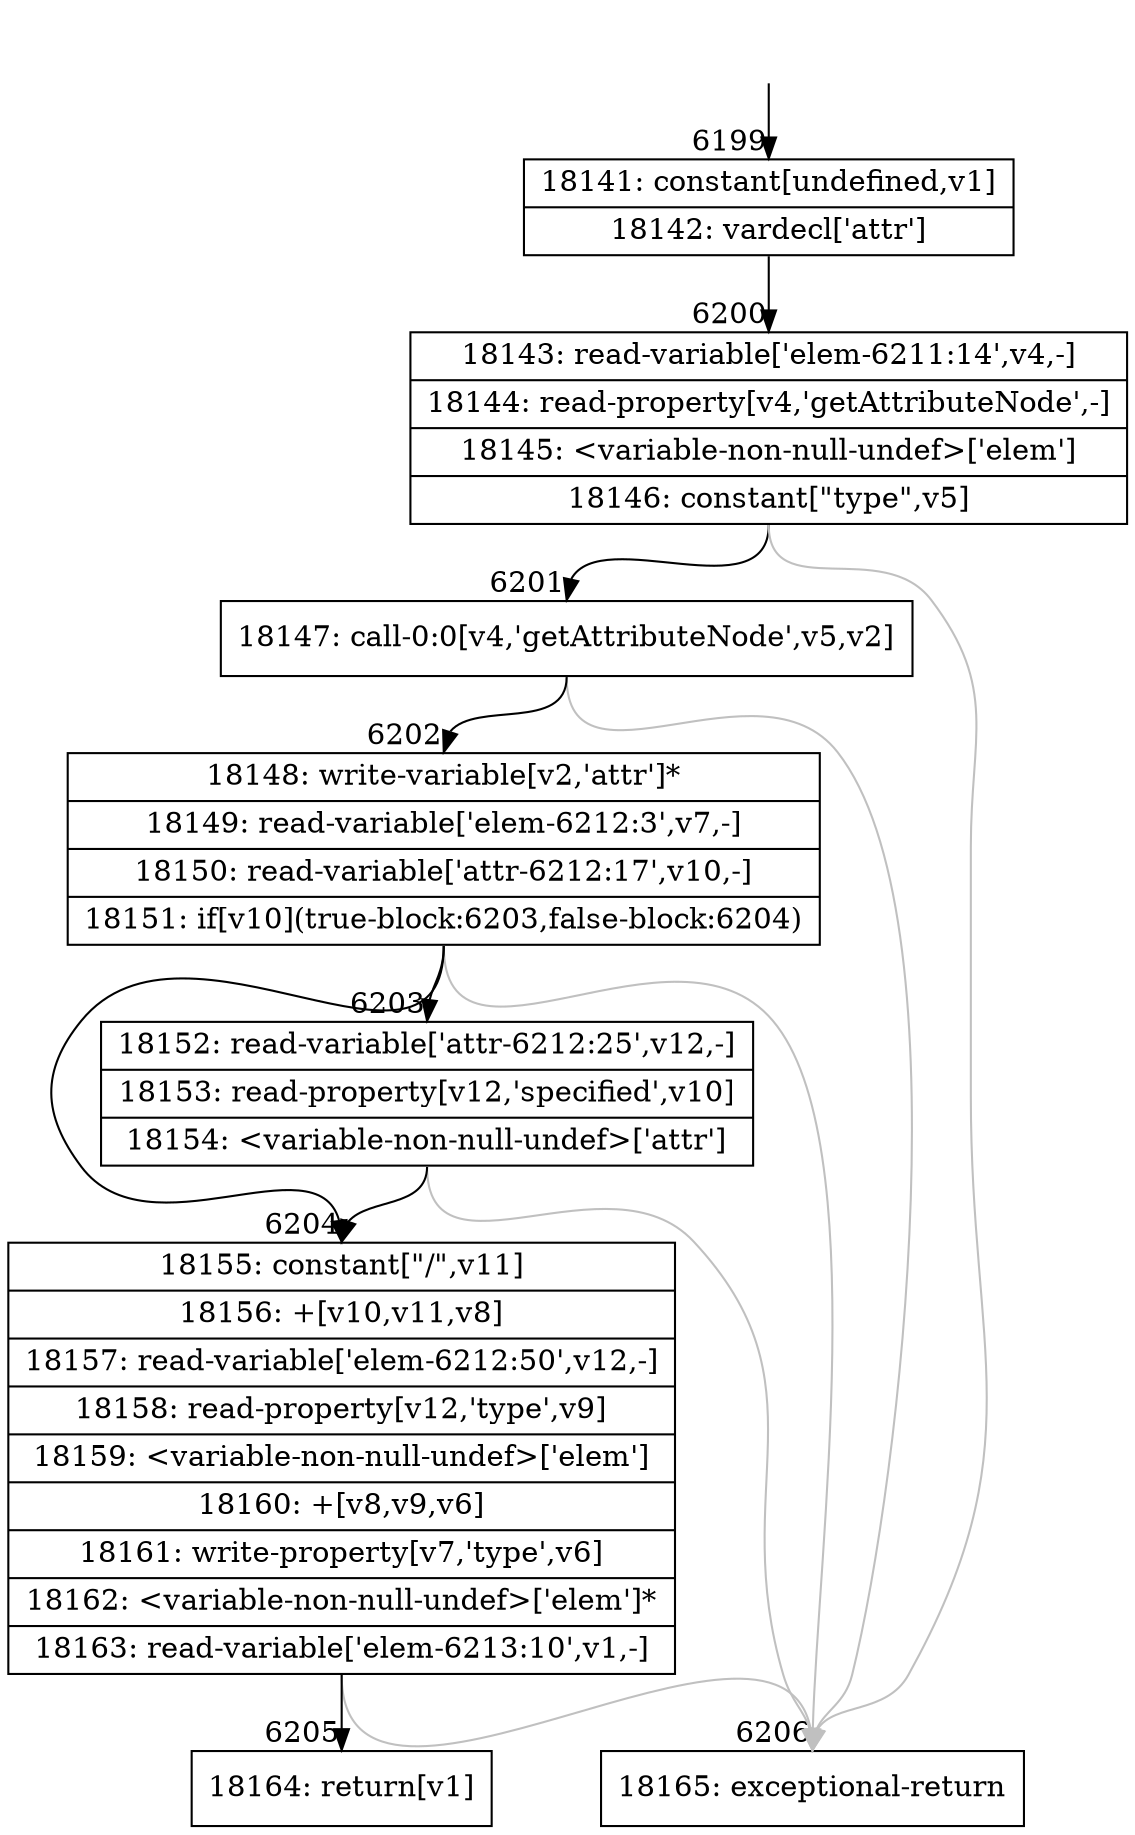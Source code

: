 digraph {
rankdir="TD"
BB_entry405[shape=none,label=""];
BB_entry405 -> BB6199 [tailport=s, headport=n, headlabel="    6199"]
BB6199 [shape=record label="{18141: constant[undefined,v1]|18142: vardecl['attr']}" ] 
BB6199 -> BB6200 [tailport=s, headport=n, headlabel="      6200"]
BB6200 [shape=record label="{18143: read-variable['elem-6211:14',v4,-]|18144: read-property[v4,'getAttributeNode',-]|18145: \<variable-non-null-undef\>['elem']|18146: constant[\"type\",v5]}" ] 
BB6200 -> BB6201 [tailport=s, headport=n, headlabel="      6201"]
BB6200 -> BB6206 [tailport=s, headport=n, color=gray, headlabel="      6206"]
BB6201 [shape=record label="{18147: call-0:0[v4,'getAttributeNode',v5,v2]}" ] 
BB6201 -> BB6202 [tailport=s, headport=n, headlabel="      6202"]
BB6201 -> BB6206 [tailport=s, headport=n, color=gray]
BB6202 [shape=record label="{18148: write-variable[v2,'attr']*|18149: read-variable['elem-6212:3',v7,-]|18150: read-variable['attr-6212:17',v10,-]|18151: if[v10](true-block:6203,false-block:6204)}" ] 
BB6202 -> BB6204 [tailport=s, headport=n, headlabel="      6204"]
BB6202 -> BB6203 [tailport=s, headport=n, headlabel="      6203"]
BB6202 -> BB6206 [tailport=s, headport=n, color=gray]
BB6203 [shape=record label="{18152: read-variable['attr-6212:25',v12,-]|18153: read-property[v12,'specified',v10]|18154: \<variable-non-null-undef\>['attr']}" ] 
BB6203 -> BB6204 [tailport=s, headport=n]
BB6203 -> BB6206 [tailport=s, headport=n, color=gray]
BB6204 [shape=record label="{18155: constant[\"/\",v11]|18156: +[v10,v11,v8]|18157: read-variable['elem-6212:50',v12,-]|18158: read-property[v12,'type',v9]|18159: \<variable-non-null-undef\>['elem']|18160: +[v8,v9,v6]|18161: write-property[v7,'type',v6]|18162: \<variable-non-null-undef\>['elem']*|18163: read-variable['elem-6213:10',v1,-]}" ] 
BB6204 -> BB6205 [tailport=s, headport=n, headlabel="      6205"]
BB6204 -> BB6206 [tailport=s, headport=n, color=gray]
BB6205 [shape=record label="{18164: return[v1]}" ] 
BB6206 [shape=record label="{18165: exceptional-return}" ] 
}
